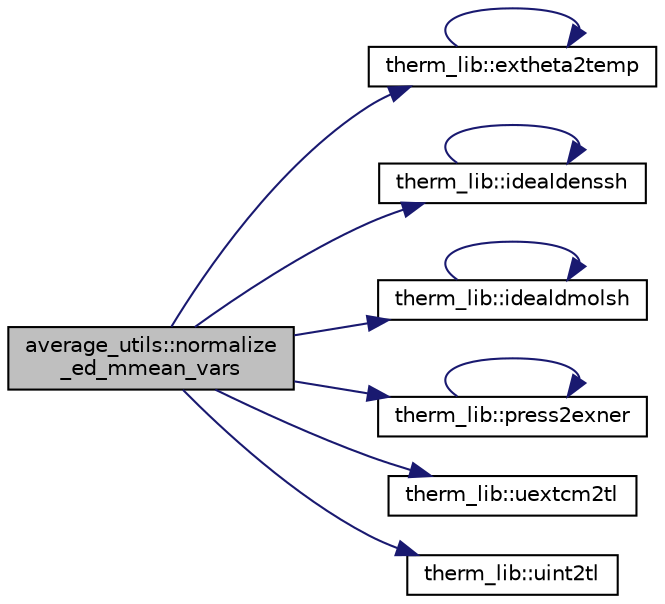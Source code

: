 digraph "average_utils::normalize_ed_mmean_vars"
{
 // LATEX_PDF_SIZE
  edge [fontname="Helvetica",fontsize="10",labelfontname="Helvetica",labelfontsize="10"];
  node [fontname="Helvetica",fontsize="10",shape=record];
  rankdir="LR";
  Node1 [label="average_utils::normalize\l_ed_mmean_vars",height=0.2,width=0.4,color="black", fillcolor="grey75", style="filled", fontcolor="black",tooltip="This subroutine normalises the daily mean variables of those variables that could not be integrated d..."];
  Node1 -> Node2 [color="midnightblue",fontsize="10",style="solid"];
  Node2 [label="therm_lib::extheta2temp",height=0.2,width=0.4,color="black", fillcolor="white", style="filled",URL="$namespacetherm__lib.html#a04fbafe4252bacbd01867388f45d8104",tooltip=" "];
  Node2 -> Node2 [color="midnightblue",fontsize="10",style="solid"];
  Node1 -> Node3 [color="midnightblue",fontsize="10",style="solid"];
  Node3 [label="therm_lib::idealdenssh",height=0.2,width=0.4,color="black", fillcolor="white", style="filled",URL="$namespacetherm__lib.html#a60b714e3ae5457604df59afaf6904acd",tooltip=" "];
  Node3 -> Node3 [color="midnightblue",fontsize="10",style="solid"];
  Node1 -> Node4 [color="midnightblue",fontsize="10",style="solid"];
  Node4 [label="therm_lib::idealdmolsh",height=0.2,width=0.4,color="black", fillcolor="white", style="filled",URL="$namespacetherm__lib.html#a8605baa2da9252a7a0ffa8f9a458fd0b",tooltip=" "];
  Node4 -> Node4 [color="midnightblue",fontsize="10",style="solid"];
  Node1 -> Node5 [color="midnightblue",fontsize="10",style="solid"];
  Node5 [label="therm_lib::press2exner",height=0.2,width=0.4,color="black", fillcolor="white", style="filled",URL="$namespacetherm__lib.html#a4e2091a1a5d89a568a252369122ecb39",tooltip=" "];
  Node5 -> Node5 [color="midnightblue",fontsize="10",style="solid"];
  Node1 -> Node6 [color="midnightblue",fontsize="10",style="solid"];
  Node6 [label="therm_lib::uextcm2tl",height=0.2,width=0.4,color="black", fillcolor="white", style="filled",URL="$namespacetherm__lib.html#ac588ab0dc1c0c52c4c41b847be134ee9",tooltip=" "];
  Node1 -> Node7 [color="midnightblue",fontsize="10",style="solid"];
  Node7 [label="therm_lib::uint2tl",height=0.2,width=0.4,color="black", fillcolor="white", style="filled",URL="$namespacetherm__lib.html#a6ded17767672913967afa919fef33015",tooltip=" "];
}
